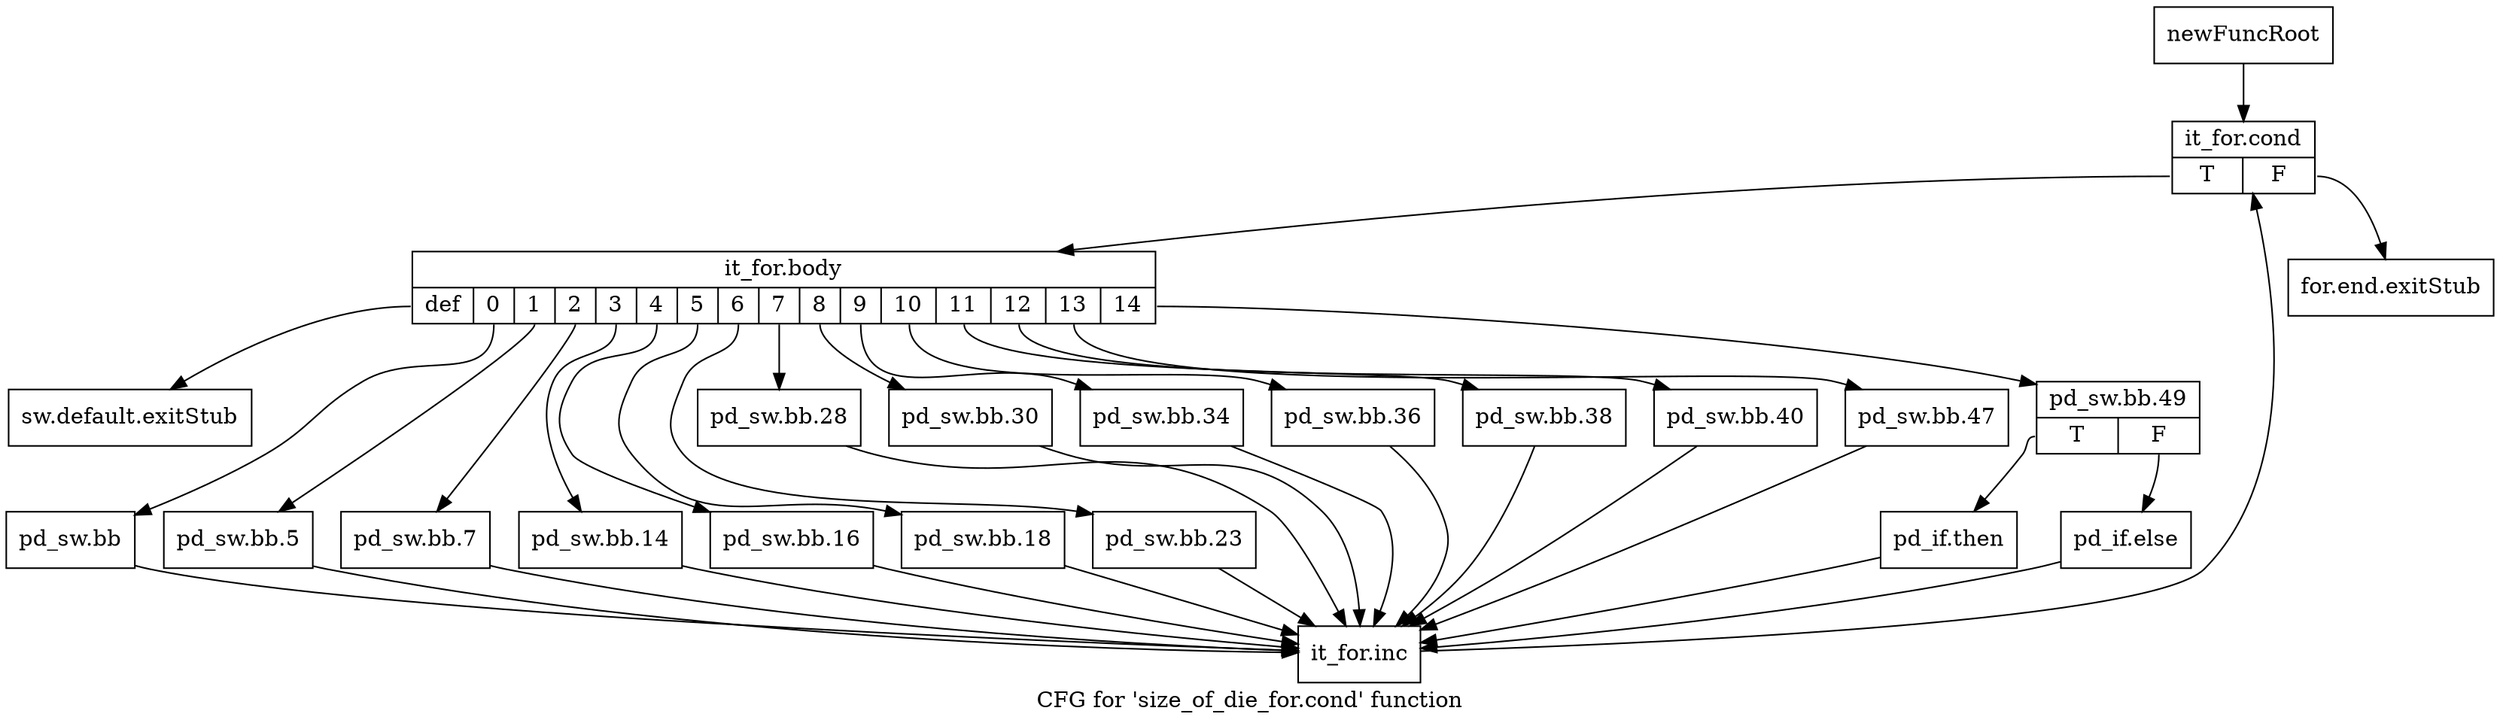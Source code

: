 digraph "CFG for 'size_of_die_for.cond' function" {
	label="CFG for 'size_of_die_for.cond' function";

	Node0xac0a240 [shape=record,label="{newFuncRoot}"];
	Node0xac0a240 -> Node0xac0b340;
	Node0xac02750 [shape=record,label="{for.end.exitStub}"];
	Node0xac0a290 [shape=record,label="{sw.default.exitStub}"];
	Node0xac0b340 [shape=record,label="{it_for.cond|{<s0>T|<s1>F}}"];
	Node0xac0b340:s0 -> Node0xac0b390;
	Node0xac0b340:s1 -> Node0xac02750;
	Node0xac0b390 [shape=record,label="{it_for.body|{<s0>def|<s1>0|<s2>1|<s3>2|<s4>3|<s5>4|<s6>5|<s7>6|<s8>7|<s9>8|<s10>9|<s11>10|<s12>11|<s13>12|<s14>13|<s15>14}}"];
	Node0xac0b390:s0 -> Node0xac0a290;
	Node0xac0b390:s1 -> Node0xac0b8e0;
	Node0xac0b390:s2 -> Node0xac0b890;
	Node0xac0b390:s3 -> Node0xac0b840;
	Node0xac0b390:s4 -> Node0xac0b7f0;
	Node0xac0b390:s5 -> Node0xac0b7a0;
	Node0xac0b390:s6 -> Node0xac0b750;
	Node0xac0b390:s7 -> Node0xac0b700;
	Node0xac0b390:s8 -> Node0xac0b6b0;
	Node0xac0b390:s9 -> Node0xac0b660;
	Node0xac0b390:s10 -> Node0xac0b610;
	Node0xac0b390:s11 -> Node0xac0b5c0;
	Node0xac0b390:s12 -> Node0xac0b570;
	Node0xac0b390:s13 -> Node0xac0b520;
	Node0xac0b390:s14 -> Node0xac0b4d0;
	Node0xac0b390:s15 -> Node0xac0b3e0;
	Node0xac0b3e0 [shape=record,label="{pd_sw.bb.49|{<s0>T|<s1>F}}"];
	Node0xac0b3e0:s0 -> Node0xac0b480;
	Node0xac0b3e0:s1 -> Node0xac0b430;
	Node0xac0b430 [shape=record,label="{pd_if.else}"];
	Node0xac0b430 -> Node0xac0b930;
	Node0xac0b480 [shape=record,label="{pd_if.then}"];
	Node0xac0b480 -> Node0xac0b930;
	Node0xac0b4d0 [shape=record,label="{pd_sw.bb.47}"];
	Node0xac0b4d0 -> Node0xac0b930;
	Node0xac0b520 [shape=record,label="{pd_sw.bb.40}"];
	Node0xac0b520 -> Node0xac0b930;
	Node0xac0b570 [shape=record,label="{pd_sw.bb.38}"];
	Node0xac0b570 -> Node0xac0b930;
	Node0xac0b5c0 [shape=record,label="{pd_sw.bb.36}"];
	Node0xac0b5c0 -> Node0xac0b930;
	Node0xac0b610 [shape=record,label="{pd_sw.bb.34}"];
	Node0xac0b610 -> Node0xac0b930;
	Node0xac0b660 [shape=record,label="{pd_sw.bb.30}"];
	Node0xac0b660 -> Node0xac0b930;
	Node0xac0b6b0 [shape=record,label="{pd_sw.bb.28}"];
	Node0xac0b6b0 -> Node0xac0b930;
	Node0xac0b700 [shape=record,label="{pd_sw.bb.23}"];
	Node0xac0b700 -> Node0xac0b930;
	Node0xac0b750 [shape=record,label="{pd_sw.bb.18}"];
	Node0xac0b750 -> Node0xac0b930;
	Node0xac0b7a0 [shape=record,label="{pd_sw.bb.16}"];
	Node0xac0b7a0 -> Node0xac0b930;
	Node0xac0b7f0 [shape=record,label="{pd_sw.bb.14}"];
	Node0xac0b7f0 -> Node0xac0b930;
	Node0xac0b840 [shape=record,label="{pd_sw.bb.7}"];
	Node0xac0b840 -> Node0xac0b930;
	Node0xac0b890 [shape=record,label="{pd_sw.bb.5}"];
	Node0xac0b890 -> Node0xac0b930;
	Node0xac0b8e0 [shape=record,label="{pd_sw.bb}"];
	Node0xac0b8e0 -> Node0xac0b930;
	Node0xac0b930 [shape=record,label="{it_for.inc}"];
	Node0xac0b930 -> Node0xac0b340;
}
